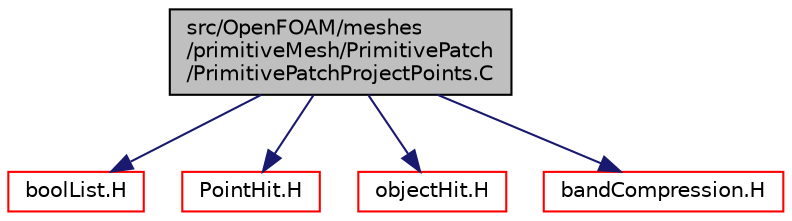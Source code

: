 digraph "src/OpenFOAM/meshes/primitiveMesh/PrimitivePatch/PrimitivePatchProjectPoints.C"
{
  bgcolor="transparent";
  edge [fontname="Helvetica",fontsize="10",labelfontname="Helvetica",labelfontsize="10"];
  node [fontname="Helvetica",fontsize="10",shape=record];
  Node1 [label="src/OpenFOAM/meshes\l/primitiveMesh/PrimitivePatch\l/PrimitivePatchProjectPoints.C",height=0.2,width=0.4,color="black", fillcolor="grey75", style="filled", fontcolor="black"];
  Node1 -> Node2 [color="midnightblue",fontsize="10",style="solid",fontname="Helvetica"];
  Node2 [label="boolList.H",height=0.2,width=0.4,color="red",URL="$a09001.html"];
  Node1 -> Node3 [color="midnightblue",fontsize="10",style="solid",fontname="Helvetica"];
  Node3 [label="PointHit.H",height=0.2,width=0.4,color="red",URL="$a08962.html"];
  Node1 -> Node4 [color="midnightblue",fontsize="10",style="solid",fontname="Helvetica"];
  Node4 [label="objectHit.H",height=0.2,width=0.4,color="red",URL="$a08959.html"];
  Node1 -> Node5 [color="midnightblue",fontsize="10",style="solid",fontname="Helvetica"];
  Node5 [label="bandCompression.H",height=0.2,width=0.4,color="red",URL="$a08647.html",tooltip="The bandCompression function renumbers the addressing such that the band of the matrix is reduced..."];
}
